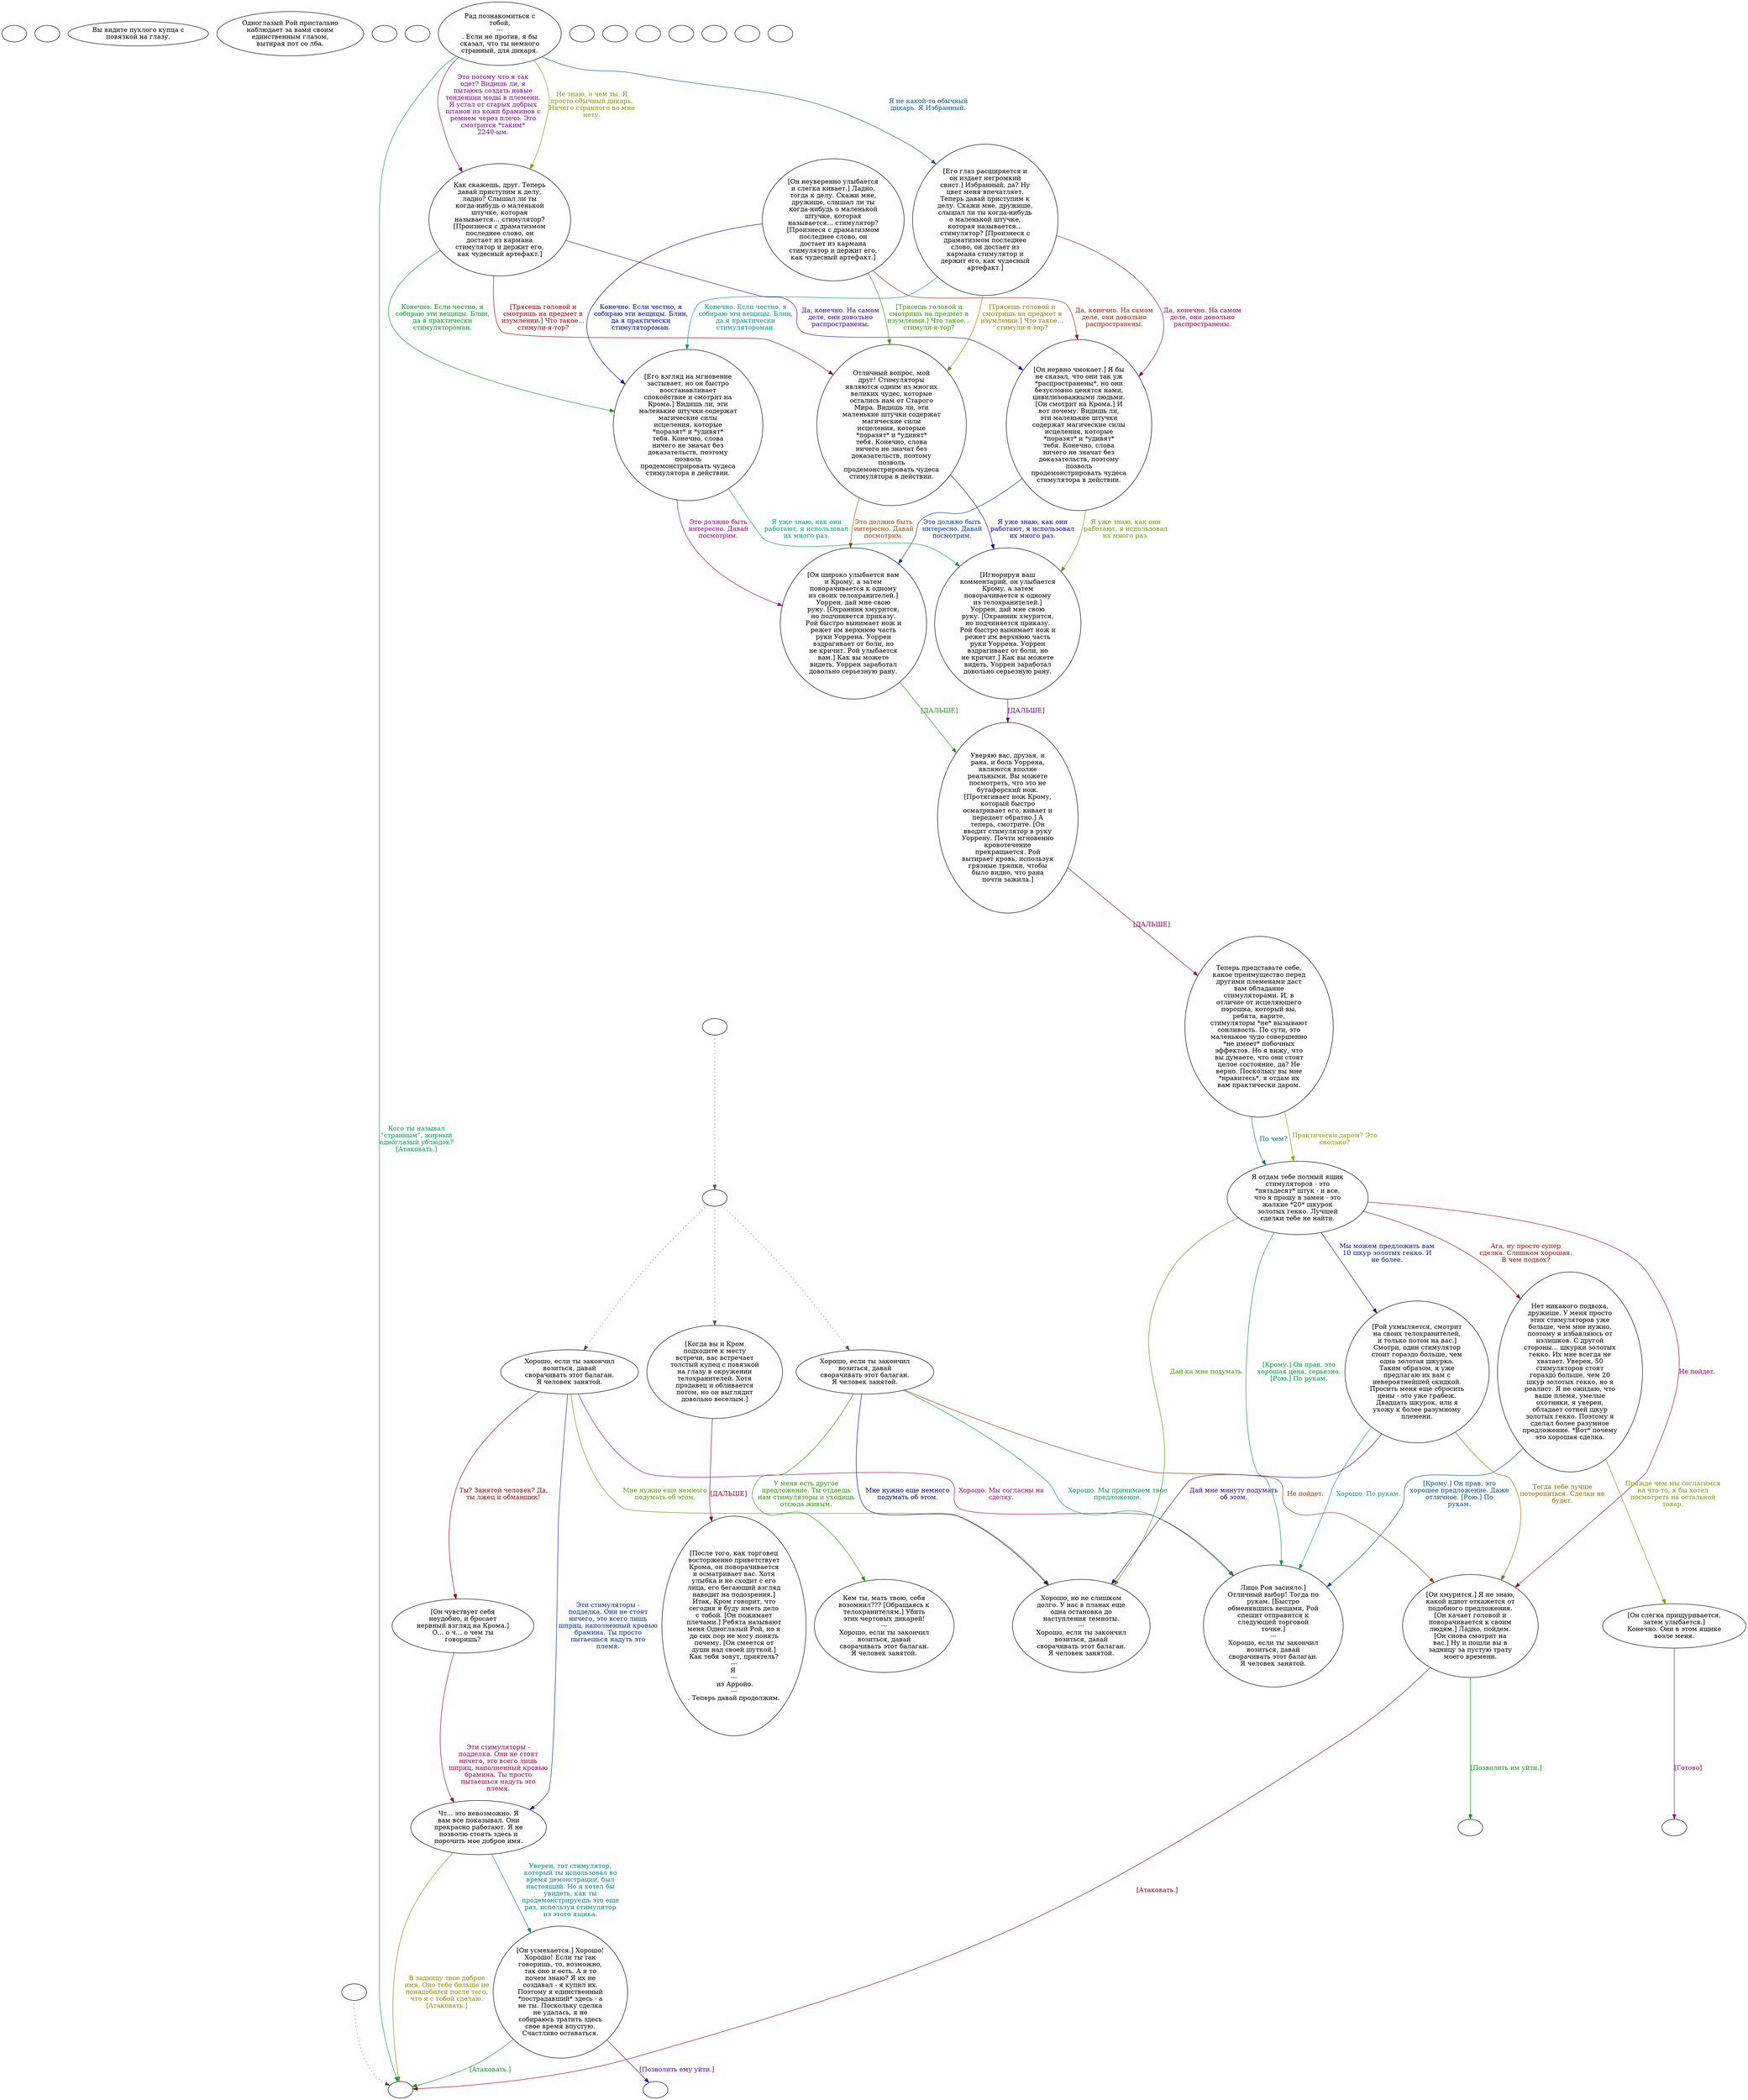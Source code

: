 digraph tribemer {
  "start" [style=filled       fillcolor="#FFFFFF"       color="#000000"]
  "start" [label=""]
  "use_p_proc" [style=filled       fillcolor="#FFFFFF"       color="#000000"]
  "use_p_proc" [label=""]
  "look_at_p_proc" [style=filled       fillcolor="#FFFFFF"       color="#000000"]
  "look_at_p_proc" [label="Вы видите пухлого купца с\nповязкой на глазу."]
  "description_p_proc" [style=filled       fillcolor="#FFFFFF"       color="#000000"]
  "description_p_proc" [label="Одноглазый Рой пристально\nнаблюдает за вами своим\nединственным глазом,\nвытирая пот со лба."]
  "use_skill_on_p_proc" [style=filled       fillcolor="#FFFFFF"       color="#000000"]
  "use_skill_on_p_proc" [label=""]
  "use_obj_on_p_proc" [style=filled       fillcolor="#FFFFFF"       color="#000000"]
  "use_obj_on_p_proc" [label=""]
  "damage_p_proc" [style=filled       fillcolor="#FFFFFF"       color="#000000"]
  "damage_p_proc" -> "Node998" [style=dotted color="#555555"]
  "damage_p_proc" [label=""]
  "map_enter_p_proc" [style=filled       fillcolor="#FFFFFF"       color="#000000"]
  "map_enter_p_proc" [label=""]
  "map_update_p_proc" [style=filled       fillcolor="#FFFFFF"       color="#000000"]
  "map_update_p_proc" [label=""]
  "talk_p_proc" [style=filled       fillcolor="#FFFFFF"       color="#000000"]
  "talk_p_proc" -> "Node001" [style=dotted color="#555555"]
  "talk_p_proc" -> "Node027" [style=dotted color="#555555"]
  "talk_p_proc" -> "Node022" [style=dotted color="#555555"]
  "talk_p_proc" [label=""]
  "pickup_p_proc" [style=filled       fillcolor="#FFFFFF"       color="#000000"]
  "pickup_p_proc" [label=""]
  "Node999" [style=filled       fillcolor="#FFFFFF"       color="#000000"]
  "Node999" [label=""]
  "Node998" [style=filled       fillcolor="#FFFFFF"       color="#000000"]
  "Node998" [label=""]
  "Node900" [style=filled       fillcolor="#FFFFFF"       color="#000000"]
  "Node900" [label=""]
  "Node901" [style=filled       fillcolor="#FFFFFF"       color="#000000"]
  "Node901" [label=""]
  "Node902" [style=filled       fillcolor="#FFFFFF"       color="#000000"]
  "Node902" [label=""]
  "Node904" [style=filled       fillcolor="#FFFFFF"       color="#000000"]
  "Node904" [label=""]
  "Node001" [style=filled       fillcolor="#FFFFFF"       color="#000000"]
  "Node001" [label="[Когда вы и Кром\nподходите к месту\nвстречи, вас встречает\nтолстый купец с повязкой\nна глазу в окружении\nтелохранителей. Хотя\nпродавец и обливается\nпотом, но он выглядит\nдовольно веселым.]"]
  "Node001" -> "Node002" [label="[ДАЛЬШЕ]" color="#99002D" fontcolor="#99002D"]
  "Node002" [style=filled       fillcolor="#FFFFFF"       color="#000000"]
  "Node002" [label="[После того, как торговец\nвосторженно приветствует\nКрома, он поворачивается\nи осматривает вас. Хотя\nулыбка и не сходит с его\nлица, его бегающий взгляд\nнаводит на подозрения.]\nИтак, Кром говорит, что\nсегодня я буду иметь дело\nс тобой. [Он пожимает\nплечами.] Ребята называют\nменя Одноглазый Рой, но я\nдо сих пор не могу понять\nпочему. [Он смеется от\nдуши над своей шуткой.]\nКак тебя зовут, приятель?\n---\nЯ \n---\n из Арройо.\n---\n. Теперь давай продолжим."]
  "Node003" [style=filled       fillcolor="#FFFFFF"       color="#000000"]
  "Node003" [label="Рад познакомиться с\nтобой,\n---\n. Если не против, я бы\nсказал, что ты немного\nстранный, для дикаря."]
  "Node003" -> "Node005" [label="Я не какой-то обычный\nдикарь. Я Избранный." color="#005999" fontcolor="#005999"]
  "Node003" -> "Node006" [label="Не знаю, о чем ты. Я\nпросто обычный дикарь.\nНичего странного во мне\nнету." color="#869900" fontcolor="#869900"]
  "Node003" -> "Node006" [label="Это потому что я так\nодет? Видишь ли, я\nпытаюсь создать новые\nтенденции моды в племени.\nЯ устал от старых добрых\nштанов из кожи браминов с\nремнем через плечо. Это\nсмотрится *таким*\n2240-ым." color="#7F0099" fontcolor="#7F0099"]
  "Node003" -> "Node998" [label="Кого ты называл\n\"странным\", жирный\nодноглазый ублюдок?\n[Атаковать.]" color="#009953" fontcolor="#009953"]
  "Node004" [style=filled       fillcolor="#FFFFFF"       color="#000000"]
  "Node004" [label="[Он неуверенно улыбается\nи слегка кивает.] Ладно,\nтогда к делу. Скажи мне,\nдружище, слышал ли ты\nкогда-нибудь о маленькой\nштучке, которая\nназывается... стимулятор?\n[Произнеся с драматизмом\nпоследнее слово, он\nдостает из кармана\nстимулятор и держит его,\nкак чудесный артефакт.]"]
  "Node004" -> "Node007" [label="Да, конечно. На самом\nделе, они довольно\nраспространены." color="#992600" fontcolor="#992600"]
  "Node004" -> "Node008" [label="Конечно. Если честно, я\nсобираю эти вещицы. Блин,\nда я практически\nстимулятороман." color="#000699" fontcolor="#000699"]
  "Node004" -> "Node009" [label="[Трясешь головой и\nсмотришь на предмет в\nизумлении.] Что такое...\nстимули-я-тор?" color="#339900" fontcolor="#339900"]
  "Node005" [style=filled       fillcolor="#FFFFFF"       color="#000000"]
  "Node005" [label="[Его глаз расширяется и\nон издает негромкий\nсвист.] Избранный, да? Ну\nцвет меня впечатляет.\nТеперь давай приступим к\nделу. Скажи мне, дружище,\nслышал ли ты когда-нибудь\nо маленькой штучке,\nкоторая называется...\nстимулятор? [Произнеся с\nдраматизмом последнее\nслово, он достает из\nкармана стимулятор и\nдержит его, как чудесный\nартефакт.]"]
  "Node005" -> "Node007" [label="Да, конечно. На самом\nделе, они довольно\nраспространены." color="#990060" fontcolor="#990060"]
  "Node005" -> "Node008" [label="Конечно. Если честно, я\nсобираю эти вещицы. Блин,\nда я практически\nстимулятороман." color="#008C99" fontcolor="#008C99"]
  "Node005" -> "Node009" [label="[Трясешь головой и\nсмотришь на предмет в\nизумлении.] Что такое...\nстимули-я-тор?" color="#997900" fontcolor="#997900"]
  "Node006" [style=filled       fillcolor="#FFFFFF"       color="#000000"]
  "Node006" [label="Как скажешь, друг. Теперь\nдавай приступим к делу,\nладно? Слышал ли ты\nкогда-нибудь о маленькой\nштучке, которая\nназывается... стимулятор?\n[Произнеся с драматизмом\nпоследнее слово, он\nдостает из кармана\nстимулятор и держит его,\nкак чудесный артефакт.]"]
  "Node006" -> "Node007" [label="Да, конечно. На самом\nделе, они довольно\nраспространены." color="#4C0099" fontcolor="#4C0099"]
  "Node006" -> "Node008" [label="Конечно. Если честно, я\nсобираю эти вещицы. Блин,\nда я практически\nстимулятороман." color="#009920" fontcolor="#009920"]
  "Node006" -> "Node009" [label="[Трясешь головой и\nсмотришь на предмет в\nизумлении.] Что такое...\nстимули-я-тор?" color="#99000D" fontcolor="#99000D"]
  "Node007" [style=filled       fillcolor="#FFFFFF"       color="#000000"]
  "Node007" [label="[Он нервно чмокает.] Я бы\nне сказал, что они так уж\n*распространены*, но они\nбезусловно ценятся нами,\nцивилизованными людьми.\n[Он смотрит на Крома.] И\nвот почему. Видишь ли,\nэти маленькие штучки\nсодержат магические силы\nисцеления, которые\n*поразят* и *удивят*\nтебя. Конечно, слова\nничего не значат без\nдоказательств, поэтому\nпозволь\nпродемонстрировать чудеса\nстимулятора в действии."]
  "Node007" -> "Node010" [label="Это должно быть\nинтересно. Давай\nпосмотрим." color="#003A99" fontcolor="#003A99"]
  "Node007" -> "Node013" [label="Я уже знаю, как они\nработают, я использовал\nих много раз." color="#669900" fontcolor="#669900"]
  "Node008" [style=filled       fillcolor="#FFFFFF"       color="#000000"]
  "Node008" [label="[Его взгляд на мгновение\nзастывает, но он быстро\nвосстанавливает\nспокойствие и смотрит на\nКрома.] Видишь ли, эти\nмаленькие штучки содержат\nмагические силы\nисцеления, которые\n*поразят* и *удивят*\nтебя. Конечно, слова\nничего не значат без\nдоказательств, поэтому\nпозволь\nпродемонстрировать чудеса\nстимулятора в действии."]
  "Node008" -> "Node010" [label="Это должно быть\nинтересно. Давай\nпосмотрим." color="#990093" fontcolor="#990093"]
  "Node008" -> "Node013" [label="Я уже знаю, как они\nработают, я использовал\nих много раз." color="#009972" fontcolor="#009972"]
  "Node009" [style=filled       fillcolor="#FFFFFF"       color="#000000"]
  "Node009" [label="Отличный вопрос, мой\nдруг! Стимуляторы\nявляются одним из многих\nвеликих чудес, которые\nостались нам от Старого\nМира. Видишь ли, эти\nмаленькие штучки содержат\nмагические силы\nисцеления, которые\n*поразят* и *удивят*\nтебя. Конечно, слова\nничего не значат без\nдоказательств, поэтому\nпозволь\nпродемонстрировать чудеса\nстимулятора в действии."]
  "Node009" -> "Node010" [label="Это должно быть\nинтересно. Давай\nпосмотрим." color="#994600" fontcolor="#994600"]
  "Node009" -> "Node013" [label="Я уже знаю, как они\nработают, я использовал\nих много раз." color="#190099" fontcolor="#190099"]
  "Node010" [style=filled       fillcolor="#FFFFFF"       color="#000000"]
  "Node010" [label="[Он широко улыбается вам\nи Крому, а затем\nповорачивается к одному\nиз своих телохранителей.]\nУоррен, дай мне свою\nруку. [Охранник хмурится,\nно подчиняется приказу.\nРой быстро вынимает нож и\nрежет им верхнюю часть\nруки Уоррена. Уоррен\nвздрагивает от боли, но\nне кричит. Рой улыбается\nвам.] Как вы можете\nвидеть, Уоррен заработал\nдовольно серьезную рану."]
  "Node010" -> "Node011" [label="[ДАЛЬШЕ]" color="#139900" fontcolor="#139900"]
  "Node011" [style=filled       fillcolor="#FFFFFF"       color="#000000"]
  "Node011" [label="Уверяю вас, друзья, и\nрана, и боль Уоррена,\nявляются вполне\nреальными. Вы можете\nпосмотреть, что это не\nбутафорский нож.\n[Протягивает нож Крому,\nкоторый быстро\nосматривает его, кивает и\nпередает обратно.] А\nтеперь, смотрите. [Он\nвводит стимулятор в руку\nУоррену. Почти мгновенно\nкровотечение\nпрекращается. Рой\nвытирает кровь, используя\nгрязные тряпки, чтобы\nбыло видно, что рана\nпочти зажила.]"]
  "Node011" -> "Node012" [label="[ДАЛЬШЕ]" color="#990040" fontcolor="#990040"]
  "Node012" [style=filled       fillcolor="#FFFFFF"       color="#000000"]
  "Node012" [label="Теперь представьте себе,\nкакое преимущество перед\nдругими племенами даст\nвам обладание\nстимуляторами. И, в\nотличие от исцеляющего\nпорошка, который вы,\nребята, варите,\nстимуляторы *не* вызывают\nсонливость. По сути, это\nмаленькое чудо совершенно\n*не имеет* побочных\nэффектов. Но я вижу, что\nвы думаете, что они стоят\nцелое состояние, да? Не\nверно. Поскольку вы мне\n*нравитесь*, я отдам их\nвам практически даром."]
  "Node012" -> "Node014" [label="По чем?" color="#006D99" fontcolor="#006D99"]
  "Node012" -> "Node014" [label="Практически даром? Это\nсколько?" color="#999900" fontcolor="#999900"]
  "Node013" [style=filled       fillcolor="#FFFFFF"       color="#000000"]
  "Node013" [label="[Игнорируя ваш\nкомментарий, он улыбается\nКрому, а затем\nповорачивается к одному\nиз телохранителей.]\nУоррен, дай мне свою\nруку. [Охранник хмурится,\nно подчиняется приказу.\nРой быстро вынимает нож и\nрежет им верхнюю часть\nруки Уоррена. Уоррен\nвздрагивает от боли, но\nне кричит.] Как вы можете\nвидеть, Уоррен заработал\nдовольно серьезную рану."]
  "Node013" -> "Node011" [label="[ДАЛЬШЕ]" color="#6C0099" fontcolor="#6C0099"]
  "Node014" [style=filled       fillcolor="#FFFFFF"       color="#000000"]
  "Node014" [label="Я отдам тебе полный ящик\nстимуляторов - это\n*пятьдесят* штук - и все,\nчто я прошу в замен - это\nжалкие *20* шкурок\nзолотых гекко. Лучшей\nсделки тебе не найти."]
  "Node014" -> "Node015" [label="[Крому.] Он прав, это\nхорошая цена, серьезно.\n[Рою.] По рукам." color="#00993F" fontcolor="#00993F"]
  "Node014" -> "Node020" [label="Ага, ну просто супер\nсделка. Слишком хорошая.\nВ чем подвох?" color="#991300" fontcolor="#991300"]
  "Node014" -> "Node016" [label="Мы можем предложить вам\n10 шкур золотых гекко. И\nне более." color="#001A99" fontcolor="#001A99"]
  "Node014" -> "Node018" [label="Дай-ка мне подумать." color="#479900" fontcolor="#479900"]
  "Node014" -> "Node017" [label="Не пойдет." color="#990073" fontcolor="#990073"]
  "Node015" [style=filled       fillcolor="#FFFFFF"       color="#000000"]
  "Node015" [label="Лицо Роя засияло.]\nОтличный выбор! Тогда по\nрукам. [Быстро\nобменявшись вещами, Рой\nспешит отправится к\nследующей торговой\nточке.]\n---\nХорошо, если ты закончил\nвозиться, давай\nсворачивать этот балаган.\nЯ человек занятой."]
  "Node016" [style=filled       fillcolor="#FFFFFF"       color="#000000"]
  "Node016" [label="[Рой ухмыляется, смотрит\nна своих телохранителей,\nи только потом на вас.]\nСмотри, один стимулятор\nстоит гораздо больше, чем\nодна золотая шкурка.\nТаким образом, я уже\nпредлагаю их вам с\nневероятнейшей скидкой.\nПросить меня еще сбросить\nцены - это уже грабеж.\nДвадцать шкурок, или я\nухожу к более разумному\nплемени."]
  "Node016" -> "Node015" [label="Хорошо. По рукам." color="#009992" fontcolor="#009992"]
  "Node016" -> "Node017" [label="Тогда тебе лучше\nпоторопиться. Сделки не\nбудет." color="#996500" fontcolor="#996500"]
  "Node016" -> "Node018" [label="Дай мне минуту подумать\nоб этом." color="#390099" fontcolor="#390099"]
  "Node017" [style=filled       fillcolor="#FFFFFF"       color="#000000"]
  "Node017" [label="[Он хмурится.] Я не знаю,\nкакой идиот откажется от\nподобного предложения.\n[Он качает головой и\nповорачивается к своим\nлюдям.] Ладно, пойдем.\n[Он снова смотрит на\nвас.] Ну и пошли вы в\nзадницу за пустую трату\nмоего времени."]
  "Node017" -> "Node901" [label="[Позволить им уйти.]" color="#00990C" fontcolor="#00990C"]
  "Node017" -> "Node998" [label="[Атаковать.]" color="#990021" fontcolor="#990021"]
  "Node018" [style=filled       fillcolor="#FFFFFF"       color="#000000"]
  "Node018" [label="Хорошо, но не слишком\nдолго. У нас в планах еще\nодна остановка до\nнаступления темноты.\n---\nХорошо, если ты закончил\nвозиться, давай\nсворачивать этот балаган.\nЯ человек занятой."]
  "Node020" [style=filled       fillcolor="#FFFFFF"       color="#000000"]
  "Node020" [label="Нет никакого подвоха,\nдружище. У меня просто\nэтих стимуляторов уже\nбольше, чем мне нужно,\nпоэтому я избавляюсь от\nизлишков. С другой\nстороны... шкурки золотых\nгекко. Их мне всегда не\nхватает. Уверен, 50\nстимуляторов стоят\nгораздо больше, чем 20\nшкур золотых гекко, но я\nреалист. Я не ожидаю, что\nваше племя, умелые\nохотники, я уверен,\nобладает сотней шкур\nзолотых гекко. Поэтому я\nсделал более разумное\nпредложение. *Вот* почему\nэто хорошая сделка."]
  "Node020" -> "Node015" [label="[Крому.] Он прав, это\nхорошее предложение. Даже\nотличное. [Рою.] По\nрукам." color="#004D99" fontcolor="#004D99"]
  "Node020" -> "Node021" [label="Прежде чем мы согласимся\nна что-то, я бы хотел\nпосмотреть на остальной\nтовар." color="#7A9900" fontcolor="#7A9900"]
  "Node021" [style=filled       fillcolor="#FFFFFF"       color="#000000"]
  "Node021" [label="[Он слегка прищуривается,\nзатем улыбается.]\nКонечно. Они в этом ящике\nвозле меня."]
  "Node021" -> "Node999" [label="[Готово]" color="#8C0099" fontcolor="#8C0099"]
  "Node022" [style=filled       fillcolor="#FFFFFF"       color="#000000"]
  "Node022" [label="Хорошо, если ты закончил\nвозиться, давай\nсворачивать этот балаган.\nЯ человек занятой."]
  "Node022" -> "Node015" [label="Хорошо. Мы принимаем твое\nпредложение." color="#00995F" fontcolor="#00995F"]
  "Node022" -> "Node017" [label="Не пойдет." color="#993200" fontcolor="#993200"]
  "Node022" -> "Node018" [label="Мне нужно еще немного\nподумать об этом." color="#060099" fontcolor="#060099"]
  "Node022" -> "Node023" [label="У меня есть другое\nпредложение. Ты отдаешь\nнам стимуляторы и уходишь\nотсюда живым." color="#279900" fontcolor="#279900"]
  "Node023" [style=filled       fillcolor="#FFFFFF"       color="#000000"]
  "Node023" [label="Кем ты, мать твою, себя\nвозомнил??? [Обращаясь к\nтелохранителям.] Убить\nэтих чертовых дикарей!\n---\nХорошо, если ты закончил\nвозиться, давай\nсворачивать этот балаган.\nЯ человек занятой."]
  "Node024" [style=filled       fillcolor="#FFFFFF"       color="#000000"]
  "Node024" [label="[Он чувствует себя\nнеудобно, и бросает\nнервный взгляд на Крома.]\nО... о ч... о чем ты\nговоришь?"]
  "Node024" -> "Node025" [label="Эти стимуляторы -\nподделка. Они не стоят\nничего, это всего лишь\nшприц, наполненный кровью\nбрамина. Ты просто\nпытаешься надуть это\nплемя." color="#990054" fontcolor="#990054"]
  "Node025" [style=filled       fillcolor="#FFFFFF"       color="#000000"]
  "Node025" [label="Чт... это невозможно. Я\nвам все показывал. Они\nпрекрасно работают. Я не\nпозволю стоять здесь и\nпорочить мое доброе имя."]
  "Node025" -> "Node026" [label="Уверен, тот стимулятор,\nкоторый ты использовал во\nвремя демонстрации, был\nнастоящий. Но я хотел бы\nувидеть, как ты\nпродемонстрируешь это еще\nраз, используя стимулятор\nиз этого ящика." color="#008099" fontcolor="#008099"]
  "Node025" -> "Node998" [label="В задницу твое доброе\nимя. Оно тебе больше не\nпонадобится после того,\nчто я с тобой сделаю.\n[Атаковать.]" color="#998500" fontcolor="#998500"]
  "Node026" [style=filled       fillcolor="#FFFFFF"       color="#000000"]
  "Node026" [label="[Он усмехается.] Хорошо!\nХорошо! Если ты так\nговоришь, то, возможно,\nтак оно и есть. А я то\nпочем знаю? Я их не\nсоздавал - я купил их.\nПоэтому я единственный\n*пострадавший* здесь - а\nне ты. Поскольку сделка\nне удалась, я не\nсобираюсь тратить здесь\nсвое время впустую.\nСчастливо оставаться."]
  "Node026" -> "Node904" [label="[Позволить ему уйти.]" color="#580099" fontcolor="#580099"]
  "Node026" -> "Node998" [label="[Атаковать.]" color="#00992C" fontcolor="#00992C"]
  "Node027" [style=filled       fillcolor="#FFFFFF"       color="#000000"]
  "Node027" [label="Хорошо, если ты закончил\nвозиться, давай\nсворачивать этот балаган.\nЯ человек занятой."]
  "Node027" -> "Node024" [label="Ты? Занятой человек? Да,\nты лжец и обманщик!" color="#990001" fontcolor="#990001"]
  "Node027" -> "Node025" [label="Эти стимуляторы -\nподделка. Они не стоят\nничего, это всего лишь\nшприц, наполненный кровью\nбрамина. Ты просто\nпытаешься надуть это\nплемя." color="#002E99" fontcolor="#002E99"]
  "Node027" -> "Node018" [label="Мне нужно еще немного\nподумать об этом." color="#5A9900" fontcolor="#5A9900"]
  "Node027" -> "Node015" [label="Хорошо. Мы согласны на\nсделку." color="#990087" fontcolor="#990087"]
  "critter_p_proc" [style=filled       fillcolor="#FFFFFF"       color="#000000"]
  "critter_p_proc" -> "talk_p_proc" [style=dotted color="#555555"]
  "critter_p_proc" [label=""]
  "timed_event_p_proc" [style=filled       fillcolor="#FFFFFF"       color="#000000"]
  "timed_event_p_proc" [label=""]
  "destroy_p_proc" [style=filled       fillcolor="#FFFFFF"       color="#000000"]
  "destroy_p_proc" [label=""]
}